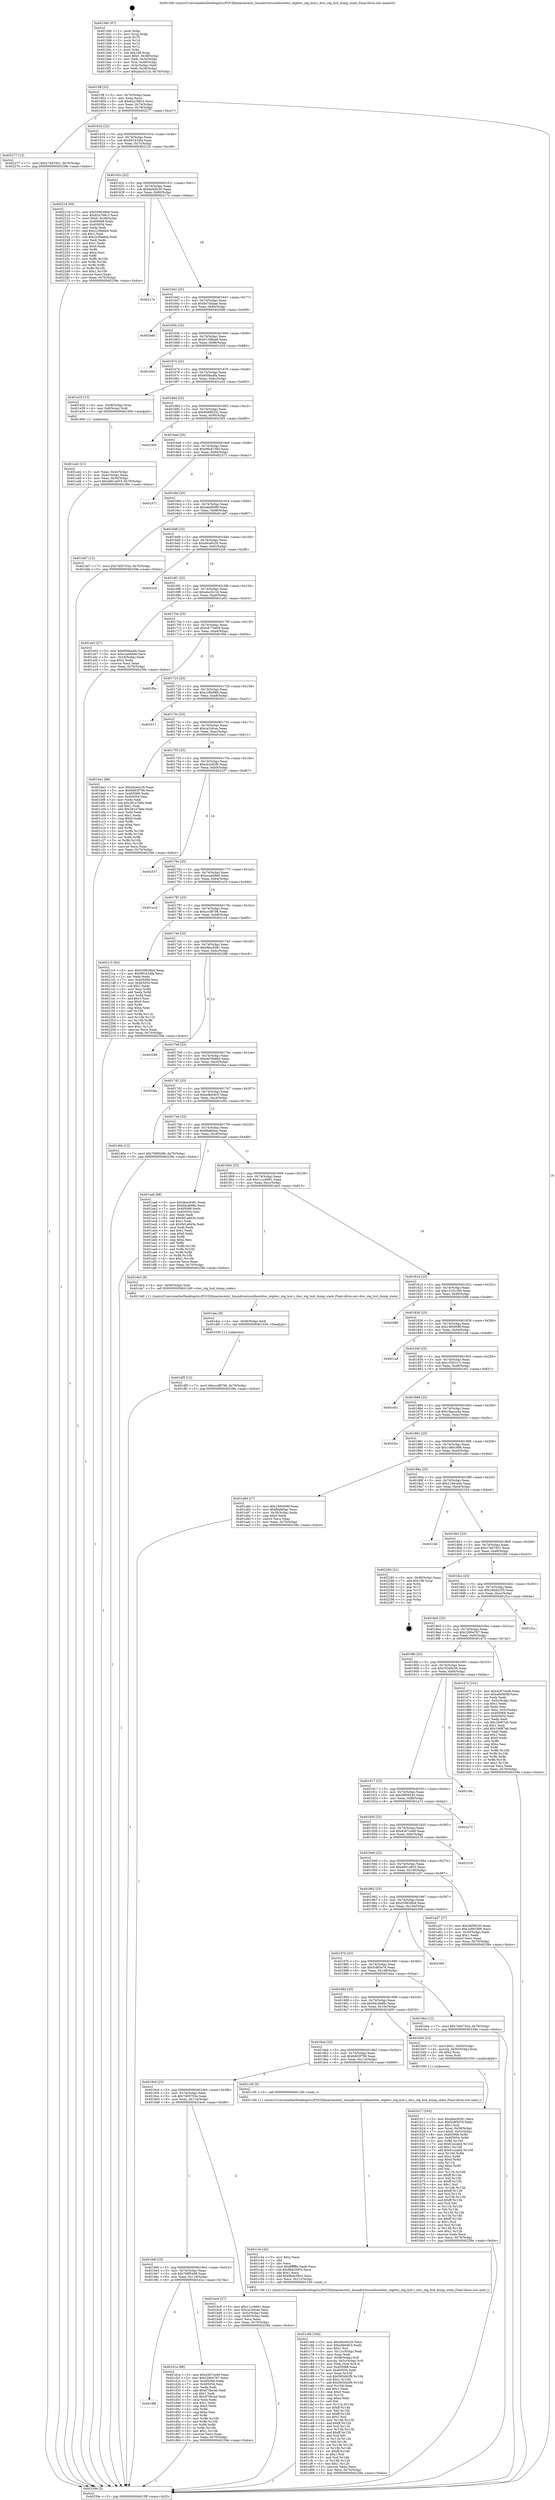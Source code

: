 digraph "0x4015d0" {
  label = "0x4015d0 (/mnt/c/Users/mathe/Desktop/tcc/POCII/binaries/extr_linuxdriversusbhostdwc_otgdwc_otg_hcd.c_dwc_otg_hcd_dump_state_Final-ollvm.out::main(0))"
  labelloc = "t"
  node[shape=record]

  Entry [label="",width=0.3,height=0.3,shape=circle,fillcolor=black,style=filled]
  "0x4015ff" [label="{
     0x4015ff [23]\l
     | [instrs]\l
     &nbsp;&nbsp;0x4015ff \<+3\>: mov -0x70(%rbp),%eax\l
     &nbsp;&nbsp;0x401602 \<+2\>: mov %eax,%ecx\l
     &nbsp;&nbsp;0x401604 \<+6\>: sub $0x82a786c3,%ecx\l
     &nbsp;&nbsp;0x40160a \<+3\>: mov %eax,-0x74(%rbp)\l
     &nbsp;&nbsp;0x40160d \<+3\>: mov %ecx,-0x78(%rbp)\l
     &nbsp;&nbsp;0x401610 \<+6\>: je 0000000000402277 \<main+0xca7\>\l
  }"]
  "0x402277" [label="{
     0x402277 [12]\l
     | [instrs]\l
     &nbsp;&nbsp;0x402277 \<+7\>: movl $0x27497d51,-0x70(%rbp)\l
     &nbsp;&nbsp;0x40227e \<+5\>: jmp 000000000040239e \<main+0xdce\>\l
  }"]
  "0x401616" [label="{
     0x401616 [22]\l
     | [instrs]\l
     &nbsp;&nbsp;0x401616 \<+5\>: jmp 000000000040161b \<main+0x4b\>\l
     &nbsp;&nbsp;0x40161b \<+3\>: mov -0x74(%rbp),%eax\l
     &nbsp;&nbsp;0x40161e \<+5\>: sub $0x891634fa,%eax\l
     &nbsp;&nbsp;0x401623 \<+3\>: mov %eax,-0x7c(%rbp)\l
     &nbsp;&nbsp;0x401626 \<+6\>: je 0000000000402218 \<main+0xc48\>\l
  }"]
  Exit [label="",width=0.3,height=0.3,shape=circle,fillcolor=black,style=filled,peripheries=2]
  "0x402218" [label="{
     0x402218 [95]\l
     | [instrs]\l
     &nbsp;&nbsp;0x402218 \<+5\>: mov $0x559636b4,%eax\l
     &nbsp;&nbsp;0x40221d \<+5\>: mov $0x82a786c3,%ecx\l
     &nbsp;&nbsp;0x402222 \<+7\>: movl $0x0,-0x38(%rbp)\l
     &nbsp;&nbsp;0x402229 \<+7\>: mov 0x405068,%edx\l
     &nbsp;&nbsp;0x402230 \<+7\>: mov 0x405054,%esi\l
     &nbsp;&nbsp;0x402237 \<+2\>: mov %edx,%edi\l
     &nbsp;&nbsp;0x402239 \<+6\>: add $0x2239a6e4,%edi\l
     &nbsp;&nbsp;0x40223f \<+3\>: sub $0x1,%edi\l
     &nbsp;&nbsp;0x402242 \<+6\>: sub $0x2239a6e4,%edi\l
     &nbsp;&nbsp;0x402248 \<+3\>: imul %edi,%edx\l
     &nbsp;&nbsp;0x40224b \<+3\>: and $0x1,%edx\l
     &nbsp;&nbsp;0x40224e \<+3\>: cmp $0x0,%edx\l
     &nbsp;&nbsp;0x402251 \<+4\>: sete %r8b\l
     &nbsp;&nbsp;0x402255 \<+3\>: cmp $0xa,%esi\l
     &nbsp;&nbsp;0x402258 \<+4\>: setl %r9b\l
     &nbsp;&nbsp;0x40225c \<+3\>: mov %r8b,%r10b\l
     &nbsp;&nbsp;0x40225f \<+3\>: and %r9b,%r10b\l
     &nbsp;&nbsp;0x402262 \<+3\>: xor %r9b,%r8b\l
     &nbsp;&nbsp;0x402265 \<+3\>: or %r8b,%r10b\l
     &nbsp;&nbsp;0x402268 \<+4\>: test $0x1,%r10b\l
     &nbsp;&nbsp;0x40226c \<+3\>: cmovne %ecx,%eax\l
     &nbsp;&nbsp;0x40226f \<+3\>: mov %eax,-0x70(%rbp)\l
     &nbsp;&nbsp;0x402272 \<+5\>: jmp 000000000040239e \<main+0xdce\>\l
  }"]
  "0x40162c" [label="{
     0x40162c [22]\l
     | [instrs]\l
     &nbsp;&nbsp;0x40162c \<+5\>: jmp 0000000000401631 \<main+0x61\>\l
     &nbsp;&nbsp;0x401631 \<+3\>: mov -0x74(%rbp),%eax\l
     &nbsp;&nbsp;0x401634 \<+5\>: sub $0x8a4dfc30,%eax\l
     &nbsp;&nbsp;0x401639 \<+3\>: mov %eax,-0x80(%rbp)\l
     &nbsp;&nbsp;0x40163c \<+6\>: je 000000000040217e \<main+0xbae\>\l
  }"]
  "0x401df5" [label="{
     0x401df5 [12]\l
     | [instrs]\l
     &nbsp;&nbsp;0x401df5 \<+7\>: movl $0xcccf8798,-0x70(%rbp)\l
     &nbsp;&nbsp;0x401dfc \<+5\>: jmp 000000000040239e \<main+0xdce\>\l
  }"]
  "0x40217e" [label="{
     0x40217e\l
  }", style=dashed]
  "0x401642" [label="{
     0x401642 [25]\l
     | [instrs]\l
     &nbsp;&nbsp;0x401642 \<+5\>: jmp 0000000000401647 \<main+0x77\>\l
     &nbsp;&nbsp;0x401647 \<+3\>: mov -0x74(%rbp),%eax\l
     &nbsp;&nbsp;0x40164a \<+5\>: sub $0x8e7ddaae,%eax\l
     &nbsp;&nbsp;0x40164f \<+6\>: mov %eax,-0x84(%rbp)\l
     &nbsp;&nbsp;0x401655 \<+6\>: je 00000000004020d9 \<main+0xb09\>\l
  }"]
  "0x401dec" [label="{
     0x401dec [9]\l
     | [instrs]\l
     &nbsp;&nbsp;0x401dec \<+4\>: mov -0x58(%rbp),%rdi\l
     &nbsp;&nbsp;0x401df0 \<+5\>: call 0000000000401030 \<free@plt\>\l
     | [calls]\l
     &nbsp;&nbsp;0x401030 \{1\} (unknown)\l
  }"]
  "0x4020d9" [label="{
     0x4020d9\l
  }", style=dashed]
  "0x40165b" [label="{
     0x40165b [25]\l
     | [instrs]\l
     &nbsp;&nbsp;0x40165b \<+5\>: jmp 0000000000401660 \<main+0x90\>\l
     &nbsp;&nbsp;0x401660 \<+3\>: mov -0x74(%rbp),%eax\l
     &nbsp;&nbsp;0x401663 \<+5\>: sub $0x91188ea6,%eax\l
     &nbsp;&nbsp;0x401668 \<+6\>: mov %eax,-0x88(%rbp)\l
     &nbsp;&nbsp;0x40166e \<+6\>: je 0000000000401e54 \<main+0x884\>\l
  }"]
  "0x4019f8" [label="{
     0x4019f8\l
  }", style=dashed]
  "0x401e54" [label="{
     0x401e54\l
  }", style=dashed]
  "0x401674" [label="{
     0x401674 [25]\l
     | [instrs]\l
     &nbsp;&nbsp;0x401674 \<+5\>: jmp 0000000000401679 \<main+0xa9\>\l
     &nbsp;&nbsp;0x401679 \<+3\>: mov -0x74(%rbp),%eax\l
     &nbsp;&nbsp;0x40167c \<+5\>: sub $0x950ba4fa,%eax\l
     &nbsp;&nbsp;0x401681 \<+6\>: mov %eax,-0x8c(%rbp)\l
     &nbsp;&nbsp;0x401687 \<+6\>: je 0000000000401a35 \<main+0x465\>\l
  }"]
  "0x401d1a" [label="{
     0x401d1a [88]\l
     | [instrs]\l
     &nbsp;&nbsp;0x401d1a \<+5\>: mov $0x4267ce49,%eax\l
     &nbsp;&nbsp;0x401d1f \<+5\>: mov $0x3280e767,%ecx\l
     &nbsp;&nbsp;0x401d24 \<+7\>: mov 0x405068,%edx\l
     &nbsp;&nbsp;0x401d2b \<+7\>: mov 0x405054,%esi\l
     &nbsp;&nbsp;0x401d32 \<+2\>: mov %edx,%edi\l
     &nbsp;&nbsp;0x401d34 \<+6\>: add $0xd70bc4d,%edi\l
     &nbsp;&nbsp;0x401d3a \<+3\>: sub $0x1,%edi\l
     &nbsp;&nbsp;0x401d3d \<+6\>: sub $0xd70bc4d,%edi\l
     &nbsp;&nbsp;0x401d43 \<+3\>: imul %edi,%edx\l
     &nbsp;&nbsp;0x401d46 \<+3\>: and $0x1,%edx\l
     &nbsp;&nbsp;0x401d49 \<+3\>: cmp $0x0,%edx\l
     &nbsp;&nbsp;0x401d4c \<+4\>: sete %r8b\l
     &nbsp;&nbsp;0x401d50 \<+3\>: cmp $0xa,%esi\l
     &nbsp;&nbsp;0x401d53 \<+4\>: setl %r9b\l
     &nbsp;&nbsp;0x401d57 \<+3\>: mov %r8b,%r10b\l
     &nbsp;&nbsp;0x401d5a \<+3\>: and %r9b,%r10b\l
     &nbsp;&nbsp;0x401d5d \<+3\>: xor %r9b,%r8b\l
     &nbsp;&nbsp;0x401d60 \<+3\>: or %r8b,%r10b\l
     &nbsp;&nbsp;0x401d63 \<+4\>: test $0x1,%r10b\l
     &nbsp;&nbsp;0x401d67 \<+3\>: cmovne %ecx,%eax\l
     &nbsp;&nbsp;0x401d6a \<+3\>: mov %eax,-0x70(%rbp)\l
     &nbsp;&nbsp;0x401d6d \<+5\>: jmp 000000000040239e \<main+0xdce\>\l
  }"]
  "0x401a35" [label="{
     0x401a35 [13]\l
     | [instrs]\l
     &nbsp;&nbsp;0x401a35 \<+4\>: mov -0x48(%rbp),%rax\l
     &nbsp;&nbsp;0x401a39 \<+4\>: mov 0x8(%rax),%rdi\l
     &nbsp;&nbsp;0x401a3d \<+5\>: call 0000000000401060 \<atoi@plt\>\l
     | [calls]\l
     &nbsp;&nbsp;0x401060 \{1\} (unknown)\l
  }"]
  "0x40168d" [label="{
     0x40168d [25]\l
     | [instrs]\l
     &nbsp;&nbsp;0x40168d \<+5\>: jmp 0000000000401692 \<main+0xc2\>\l
     &nbsp;&nbsp;0x401692 \<+3\>: mov -0x74(%rbp),%eax\l
     &nbsp;&nbsp;0x401695 \<+5\>: sub $0x95898232,%eax\l
     &nbsp;&nbsp;0x40169a \<+6\>: mov %eax,-0x90(%rbp)\l
     &nbsp;&nbsp;0x4016a0 \<+6\>: je 0000000000402365 \<main+0xd95\>\l
  }"]
  "0x401c66" [label="{
     0x401c66 [168]\l
     | [instrs]\l
     &nbsp;&nbsp;0x401c66 \<+5\>: mov $0xa9ce0c29,%ecx\l
     &nbsp;&nbsp;0x401c6b \<+5\>: mov $0xedbfc8c5,%edx\l
     &nbsp;&nbsp;0x401c70 \<+3\>: mov $0x1,%sil\l
     &nbsp;&nbsp;0x401c73 \<+6\>: mov -0x11c(%rbp),%edi\l
     &nbsp;&nbsp;0x401c79 \<+3\>: imul %eax,%edi\l
     &nbsp;&nbsp;0x401c7c \<+4\>: mov -0x58(%rbp),%r8\l
     &nbsp;&nbsp;0x401c80 \<+4\>: movslq -0x5c(%rbp),%r9\l
     &nbsp;&nbsp;0x401c84 \<+4\>: mov %edi,(%r8,%r9,4)\l
     &nbsp;&nbsp;0x401c88 \<+7\>: mov 0x405068,%eax\l
     &nbsp;&nbsp;0x401c8f \<+7\>: mov 0x405054,%edi\l
     &nbsp;&nbsp;0x401c96 \<+3\>: mov %eax,%r10d\l
     &nbsp;&nbsp;0x401c99 \<+7\>: sub $0x565d42f9,%r10d\l
     &nbsp;&nbsp;0x401ca0 \<+4\>: sub $0x1,%r10d\l
     &nbsp;&nbsp;0x401ca4 \<+7\>: add $0x565d42f9,%r10d\l
     &nbsp;&nbsp;0x401cab \<+4\>: imul %r10d,%eax\l
     &nbsp;&nbsp;0x401caf \<+3\>: and $0x1,%eax\l
     &nbsp;&nbsp;0x401cb2 \<+3\>: cmp $0x0,%eax\l
     &nbsp;&nbsp;0x401cb5 \<+4\>: sete %r11b\l
     &nbsp;&nbsp;0x401cb9 \<+3\>: cmp $0xa,%edi\l
     &nbsp;&nbsp;0x401cbc \<+3\>: setl %bl\l
     &nbsp;&nbsp;0x401cbf \<+3\>: mov %r11b,%r14b\l
     &nbsp;&nbsp;0x401cc2 \<+4\>: xor $0xff,%r14b\l
     &nbsp;&nbsp;0x401cc6 \<+3\>: mov %bl,%r15b\l
     &nbsp;&nbsp;0x401cc9 \<+4\>: xor $0xff,%r15b\l
     &nbsp;&nbsp;0x401ccd \<+4\>: xor $0x1,%sil\l
     &nbsp;&nbsp;0x401cd1 \<+3\>: mov %r14b,%r12b\l
     &nbsp;&nbsp;0x401cd4 \<+4\>: and $0xff,%r12b\l
     &nbsp;&nbsp;0x401cd8 \<+3\>: and %sil,%r11b\l
     &nbsp;&nbsp;0x401cdb \<+3\>: mov %r15b,%r13b\l
     &nbsp;&nbsp;0x401cde \<+4\>: and $0xff,%r13b\l
     &nbsp;&nbsp;0x401ce2 \<+3\>: and %sil,%bl\l
     &nbsp;&nbsp;0x401ce5 \<+3\>: or %r11b,%r12b\l
     &nbsp;&nbsp;0x401ce8 \<+3\>: or %bl,%r13b\l
     &nbsp;&nbsp;0x401ceb \<+3\>: xor %r13b,%r12b\l
     &nbsp;&nbsp;0x401cee \<+3\>: or %r15b,%r14b\l
     &nbsp;&nbsp;0x401cf1 \<+4\>: xor $0xff,%r14b\l
     &nbsp;&nbsp;0x401cf5 \<+4\>: or $0x1,%sil\l
     &nbsp;&nbsp;0x401cf9 \<+3\>: and %sil,%r14b\l
     &nbsp;&nbsp;0x401cfc \<+3\>: or %r14b,%r12b\l
     &nbsp;&nbsp;0x401cff \<+4\>: test $0x1,%r12b\l
     &nbsp;&nbsp;0x401d03 \<+3\>: cmovne %edx,%ecx\l
     &nbsp;&nbsp;0x401d06 \<+3\>: mov %ecx,-0x70(%rbp)\l
     &nbsp;&nbsp;0x401d09 \<+5\>: jmp 000000000040239e \<main+0xdce\>\l
  }"]
  "0x402365" [label="{
     0x402365\l
  }", style=dashed]
  "0x4016a6" [label="{
     0x4016a6 [25]\l
     | [instrs]\l
     &nbsp;&nbsp;0x4016a6 \<+5\>: jmp 00000000004016ab \<main+0xdb\>\l
     &nbsp;&nbsp;0x4016ab \<+3\>: mov -0x74(%rbp),%eax\l
     &nbsp;&nbsp;0x4016ae \<+5\>: sub $0x99ad738d,%eax\l
     &nbsp;&nbsp;0x4016b3 \<+6\>: mov %eax,-0x94(%rbp)\l
     &nbsp;&nbsp;0x4016b9 \<+6\>: je 0000000000402371 \<main+0xda1\>\l
  }"]
  "0x401c3e" [label="{
     0x401c3e [40]\l
     | [instrs]\l
     &nbsp;&nbsp;0x401c3e \<+5\>: mov $0x2,%ecx\l
     &nbsp;&nbsp;0x401c43 \<+1\>: cltd\l
     &nbsp;&nbsp;0x401c44 \<+2\>: idiv %ecx\l
     &nbsp;&nbsp;0x401c46 \<+6\>: imul $0xfffffffe,%edx,%ecx\l
     &nbsp;&nbsp;0x401c4c \<+6\>: sub $0x9b4c5953,%ecx\l
     &nbsp;&nbsp;0x401c52 \<+3\>: add $0x1,%ecx\l
     &nbsp;&nbsp;0x401c55 \<+6\>: add $0x9b4c5953,%ecx\l
     &nbsp;&nbsp;0x401c5b \<+6\>: mov %ecx,-0x11c(%rbp)\l
     &nbsp;&nbsp;0x401c61 \<+5\>: call 0000000000401160 \<next_i\>\l
     | [calls]\l
     &nbsp;&nbsp;0x401160 \{1\} (/mnt/c/Users/mathe/Desktop/tcc/POCII/binaries/extr_linuxdriversusbhostdwc_otgdwc_otg_hcd.c_dwc_otg_hcd_dump_state_Final-ollvm.out::next_i)\l
  }"]
  "0x402371" [label="{
     0x402371\l
  }", style=dashed]
  "0x4016bf" [label="{
     0x4016bf [25]\l
     | [instrs]\l
     &nbsp;&nbsp;0x4016bf \<+5\>: jmp 00000000004016c4 \<main+0xf4\>\l
     &nbsp;&nbsp;0x4016c4 \<+3\>: mov -0x74(%rbp),%eax\l
     &nbsp;&nbsp;0x4016c7 \<+5\>: sub $0xa6ef406f,%eax\l
     &nbsp;&nbsp;0x4016cc \<+6\>: mov %eax,-0x98(%rbp)\l
     &nbsp;&nbsp;0x4016d2 \<+6\>: je 0000000000401dd7 \<main+0x807\>\l
  }"]
  "0x4019df" [label="{
     0x4019df [25]\l
     | [instrs]\l
     &nbsp;&nbsp;0x4019df \<+5\>: jmp 00000000004019e4 \<main+0x414\>\l
     &nbsp;&nbsp;0x4019e4 \<+3\>: mov -0x74(%rbp),%eax\l
     &nbsp;&nbsp;0x4019e7 \<+5\>: sub $0x769f5496,%eax\l
     &nbsp;&nbsp;0x4019ec \<+6\>: mov %eax,-0x118(%rbp)\l
     &nbsp;&nbsp;0x4019f2 \<+6\>: je 0000000000401d1a \<main+0x74a\>\l
  }"]
  "0x401dd7" [label="{
     0x401dd7 [12]\l
     | [instrs]\l
     &nbsp;&nbsp;0x401dd7 \<+7\>: movl $0x7405702e,-0x70(%rbp)\l
     &nbsp;&nbsp;0x401dde \<+5\>: jmp 000000000040239e \<main+0xdce\>\l
  }"]
  "0x4016d8" [label="{
     0x4016d8 [25]\l
     | [instrs]\l
     &nbsp;&nbsp;0x4016d8 \<+5\>: jmp 00000000004016dd \<main+0x10d\>\l
     &nbsp;&nbsp;0x4016dd \<+3\>: mov -0x74(%rbp),%eax\l
     &nbsp;&nbsp;0x4016e0 \<+5\>: sub $0xa9ce0c29,%eax\l
     &nbsp;&nbsp;0x4016e5 \<+6\>: mov %eax,-0x9c(%rbp)\l
     &nbsp;&nbsp;0x4016eb \<+6\>: je 00000000004022c6 \<main+0xcf6\>\l
  }"]
  "0x401bc6" [label="{
     0x401bc6 [27]\l
     | [instrs]\l
     &nbsp;&nbsp;0x401bc6 \<+5\>: mov $0x11cc6061,%eax\l
     &nbsp;&nbsp;0x401bcb \<+5\>: mov $0xca1bfcaa,%ecx\l
     &nbsp;&nbsp;0x401bd0 \<+3\>: mov -0x5c(%rbp),%edx\l
     &nbsp;&nbsp;0x401bd3 \<+3\>: cmp -0x50(%rbp),%edx\l
     &nbsp;&nbsp;0x401bd6 \<+3\>: cmovl %ecx,%eax\l
     &nbsp;&nbsp;0x401bd9 \<+3\>: mov %eax,-0x70(%rbp)\l
     &nbsp;&nbsp;0x401bdc \<+5\>: jmp 000000000040239e \<main+0xdce\>\l
  }"]
  "0x4022c6" [label="{
     0x4022c6\l
  }", style=dashed]
  "0x4016f1" [label="{
     0x4016f1 [25]\l
     | [instrs]\l
     &nbsp;&nbsp;0x4016f1 \<+5\>: jmp 00000000004016f6 \<main+0x126\>\l
     &nbsp;&nbsp;0x4016f6 \<+3\>: mov -0x74(%rbp),%eax\l
     &nbsp;&nbsp;0x4016f9 \<+5\>: sub $0xabccb11b,%eax\l
     &nbsp;&nbsp;0x4016fe \<+6\>: mov %eax,-0xa0(%rbp)\l
     &nbsp;&nbsp;0x401704 \<+6\>: je 0000000000401a02 \<main+0x432\>\l
  }"]
  "0x4019c6" [label="{
     0x4019c6 [25]\l
     | [instrs]\l
     &nbsp;&nbsp;0x4019c6 \<+5\>: jmp 00000000004019cb \<main+0x3fb\>\l
     &nbsp;&nbsp;0x4019cb \<+3\>: mov -0x74(%rbp),%eax\l
     &nbsp;&nbsp;0x4019ce \<+5\>: sub $0x7405702e,%eax\l
     &nbsp;&nbsp;0x4019d3 \<+6\>: mov %eax,-0x114(%rbp)\l
     &nbsp;&nbsp;0x4019d9 \<+6\>: je 0000000000401bc6 \<main+0x5f6\>\l
  }"]
  "0x401a02" [label="{
     0x401a02 [27]\l
     | [instrs]\l
     &nbsp;&nbsp;0x401a02 \<+5\>: mov $0x950ba4fa,%eax\l
     &nbsp;&nbsp;0x401a07 \<+5\>: mov $0xccad49e6,%ecx\l
     &nbsp;&nbsp;0x401a0c \<+3\>: mov -0x34(%rbp),%edx\l
     &nbsp;&nbsp;0x401a0f \<+3\>: cmp $0x2,%edx\l
     &nbsp;&nbsp;0x401a12 \<+3\>: cmovne %ecx,%eax\l
     &nbsp;&nbsp;0x401a15 \<+3\>: mov %eax,-0x70(%rbp)\l
     &nbsp;&nbsp;0x401a18 \<+5\>: jmp 000000000040239e \<main+0xdce\>\l
  }"]
  "0x40170a" [label="{
     0x40170a [25]\l
     | [instrs]\l
     &nbsp;&nbsp;0x40170a \<+5\>: jmp 000000000040170f \<main+0x13f\>\l
     &nbsp;&nbsp;0x40170f \<+3\>: mov -0x74(%rbp),%eax\l
     &nbsp;&nbsp;0x401712 \<+5\>: sub $0xb477be04,%eax\l
     &nbsp;&nbsp;0x401717 \<+6\>: mov %eax,-0xa4(%rbp)\l
     &nbsp;&nbsp;0x40171d \<+6\>: je 0000000000401f0e \<main+0x93e\>\l
  }"]
  "0x40239e" [label="{
     0x40239e [5]\l
     | [instrs]\l
     &nbsp;&nbsp;0x40239e \<+5\>: jmp 00000000004015ff \<main+0x2f\>\l
  }"]
  "0x4015d0" [label="{
     0x4015d0 [47]\l
     | [instrs]\l
     &nbsp;&nbsp;0x4015d0 \<+1\>: push %rbp\l
     &nbsp;&nbsp;0x4015d1 \<+3\>: mov %rsp,%rbp\l
     &nbsp;&nbsp;0x4015d4 \<+2\>: push %r15\l
     &nbsp;&nbsp;0x4015d6 \<+2\>: push %r14\l
     &nbsp;&nbsp;0x4015d8 \<+2\>: push %r13\l
     &nbsp;&nbsp;0x4015da \<+2\>: push %r12\l
     &nbsp;&nbsp;0x4015dc \<+1\>: push %rbx\l
     &nbsp;&nbsp;0x4015dd \<+7\>: sub $0x108,%rsp\l
     &nbsp;&nbsp;0x4015e4 \<+7\>: movl $0x0,-0x38(%rbp)\l
     &nbsp;&nbsp;0x4015eb \<+3\>: mov %edi,-0x3c(%rbp)\l
     &nbsp;&nbsp;0x4015ee \<+4\>: mov %rsi,-0x48(%rbp)\l
     &nbsp;&nbsp;0x4015f2 \<+3\>: mov -0x3c(%rbp),%edi\l
     &nbsp;&nbsp;0x4015f5 \<+3\>: mov %edi,-0x34(%rbp)\l
     &nbsp;&nbsp;0x4015f8 \<+7\>: movl $0xabccb11b,-0x70(%rbp)\l
  }"]
  "0x401a42" [label="{
     0x401a42 [21]\l
     | [instrs]\l
     &nbsp;&nbsp;0x401a42 \<+3\>: mov %eax,-0x4c(%rbp)\l
     &nbsp;&nbsp;0x401a45 \<+3\>: mov -0x4c(%rbp),%eax\l
     &nbsp;&nbsp;0x401a48 \<+3\>: mov %eax,-0x30(%rbp)\l
     &nbsp;&nbsp;0x401a4b \<+7\>: movl $0x4661a653,-0x70(%rbp)\l
     &nbsp;&nbsp;0x401a52 \<+5\>: jmp 000000000040239e \<main+0xdce\>\l
  }"]
  "0x401c39" [label="{
     0x401c39 [5]\l
     | [instrs]\l
     &nbsp;&nbsp;0x401c39 \<+5\>: call 0000000000401160 \<next_i\>\l
     | [calls]\l
     &nbsp;&nbsp;0x401160 \{1\} (/mnt/c/Users/mathe/Desktop/tcc/POCII/binaries/extr_linuxdriversusbhostdwc_otgdwc_otg_hcd.c_dwc_otg_hcd_dump_state_Final-ollvm.out::next_i)\l
  }"]
  "0x401f0e" [label="{
     0x401f0e\l
  }", style=dashed]
  "0x401723" [label="{
     0x401723 [25]\l
     | [instrs]\l
     &nbsp;&nbsp;0x401723 \<+5\>: jmp 0000000000401728 \<main+0x158\>\l
     &nbsp;&nbsp;0x401728 \<+3\>: mov -0x74(%rbp),%eax\l
     &nbsp;&nbsp;0x40172b \<+5\>: sub $0xc1f6e966,%eax\l
     &nbsp;&nbsp;0x401730 \<+6\>: mov %eax,-0xa8(%rbp)\l
     &nbsp;&nbsp;0x401736 \<+6\>: je 0000000000402011 \<main+0xa41\>\l
  }"]
  "0x401b17" [label="{
     0x401b17 [163]\l
     | [instrs]\l
     &nbsp;&nbsp;0x401b17 \<+5\>: mov $0xdbec8381,%ecx\l
     &nbsp;&nbsp;0x401b1c \<+5\>: mov $0x5c8f3e76,%edx\l
     &nbsp;&nbsp;0x401b21 \<+3\>: mov $0x1,%sil\l
     &nbsp;&nbsp;0x401b24 \<+4\>: mov %rax,-0x58(%rbp)\l
     &nbsp;&nbsp;0x401b28 \<+7\>: movl $0x0,-0x5c(%rbp)\l
     &nbsp;&nbsp;0x401b2f \<+8\>: mov 0x405068,%r8d\l
     &nbsp;&nbsp;0x401b37 \<+8\>: mov 0x405054,%r9d\l
     &nbsp;&nbsp;0x401b3f \<+3\>: mov %r8d,%r10d\l
     &nbsp;&nbsp;0x401b42 \<+7\>: sub $0x61e2ab4,%r10d\l
     &nbsp;&nbsp;0x401b49 \<+4\>: sub $0x1,%r10d\l
     &nbsp;&nbsp;0x401b4d \<+7\>: add $0x61e2ab4,%r10d\l
     &nbsp;&nbsp;0x401b54 \<+4\>: imul %r10d,%r8d\l
     &nbsp;&nbsp;0x401b58 \<+4\>: and $0x1,%r8d\l
     &nbsp;&nbsp;0x401b5c \<+4\>: cmp $0x0,%r8d\l
     &nbsp;&nbsp;0x401b60 \<+4\>: sete %r11b\l
     &nbsp;&nbsp;0x401b64 \<+4\>: cmp $0xa,%r9d\l
     &nbsp;&nbsp;0x401b68 \<+3\>: setl %bl\l
     &nbsp;&nbsp;0x401b6b \<+3\>: mov %r11b,%r14b\l
     &nbsp;&nbsp;0x401b6e \<+4\>: xor $0xff,%r14b\l
     &nbsp;&nbsp;0x401b72 \<+3\>: mov %bl,%r15b\l
     &nbsp;&nbsp;0x401b75 \<+4\>: xor $0xff,%r15b\l
     &nbsp;&nbsp;0x401b79 \<+4\>: xor $0x1,%sil\l
     &nbsp;&nbsp;0x401b7d \<+3\>: mov %r14b,%r12b\l
     &nbsp;&nbsp;0x401b80 \<+4\>: and $0xff,%r12b\l
     &nbsp;&nbsp;0x401b84 \<+3\>: and %sil,%r11b\l
     &nbsp;&nbsp;0x401b87 \<+3\>: mov %r15b,%r13b\l
     &nbsp;&nbsp;0x401b8a \<+4\>: and $0xff,%r13b\l
     &nbsp;&nbsp;0x401b8e \<+3\>: and %sil,%bl\l
     &nbsp;&nbsp;0x401b91 \<+3\>: or %r11b,%r12b\l
     &nbsp;&nbsp;0x401b94 \<+3\>: or %bl,%r13b\l
     &nbsp;&nbsp;0x401b97 \<+3\>: xor %r13b,%r12b\l
     &nbsp;&nbsp;0x401b9a \<+3\>: or %r15b,%r14b\l
     &nbsp;&nbsp;0x401b9d \<+4\>: xor $0xff,%r14b\l
     &nbsp;&nbsp;0x401ba1 \<+4\>: or $0x1,%sil\l
     &nbsp;&nbsp;0x401ba5 \<+3\>: and %sil,%r14b\l
     &nbsp;&nbsp;0x401ba8 \<+3\>: or %r14b,%r12b\l
     &nbsp;&nbsp;0x401bab \<+4\>: test $0x1,%r12b\l
     &nbsp;&nbsp;0x401baf \<+3\>: cmovne %edx,%ecx\l
     &nbsp;&nbsp;0x401bb2 \<+3\>: mov %ecx,-0x70(%rbp)\l
     &nbsp;&nbsp;0x401bb5 \<+5\>: jmp 000000000040239e \<main+0xdce\>\l
  }"]
  "0x402011" [label="{
     0x402011\l
  }", style=dashed]
  "0x40173c" [label="{
     0x40173c [25]\l
     | [instrs]\l
     &nbsp;&nbsp;0x40173c \<+5\>: jmp 0000000000401741 \<main+0x171\>\l
     &nbsp;&nbsp;0x401741 \<+3\>: mov -0x74(%rbp),%eax\l
     &nbsp;&nbsp;0x401744 \<+5\>: sub $0xca1bfcaa,%eax\l
     &nbsp;&nbsp;0x401749 \<+6\>: mov %eax,-0xac(%rbp)\l
     &nbsp;&nbsp;0x40174f \<+6\>: je 0000000000401be1 \<main+0x611\>\l
  }"]
  "0x4019ad" [label="{
     0x4019ad [25]\l
     | [instrs]\l
     &nbsp;&nbsp;0x4019ad \<+5\>: jmp 00000000004019b2 \<main+0x3e2\>\l
     &nbsp;&nbsp;0x4019b2 \<+3\>: mov -0x74(%rbp),%eax\l
     &nbsp;&nbsp;0x4019b5 \<+5\>: sub $0x6d03f706,%eax\l
     &nbsp;&nbsp;0x4019ba \<+6\>: mov %eax,-0x110(%rbp)\l
     &nbsp;&nbsp;0x4019c0 \<+6\>: je 0000000000401c39 \<main+0x669\>\l
  }"]
  "0x401be1" [label="{
     0x401be1 [88]\l
     | [instrs]\l
     &nbsp;&nbsp;0x401be1 \<+5\>: mov $0xa9ce0c29,%eax\l
     &nbsp;&nbsp;0x401be6 \<+5\>: mov $0x6d03f706,%ecx\l
     &nbsp;&nbsp;0x401beb \<+7\>: mov 0x405068,%edx\l
     &nbsp;&nbsp;0x401bf2 \<+7\>: mov 0x405054,%esi\l
     &nbsp;&nbsp;0x401bf9 \<+2\>: mov %edx,%edi\l
     &nbsp;&nbsp;0x401bfb \<+6\>: sub $0x281a7b6e,%edi\l
     &nbsp;&nbsp;0x401c01 \<+3\>: sub $0x1,%edi\l
     &nbsp;&nbsp;0x401c04 \<+6\>: add $0x281a7b6e,%edi\l
     &nbsp;&nbsp;0x401c0a \<+3\>: imul %edi,%edx\l
     &nbsp;&nbsp;0x401c0d \<+3\>: and $0x1,%edx\l
     &nbsp;&nbsp;0x401c10 \<+3\>: cmp $0x0,%edx\l
     &nbsp;&nbsp;0x401c13 \<+4\>: sete %r8b\l
     &nbsp;&nbsp;0x401c17 \<+3\>: cmp $0xa,%esi\l
     &nbsp;&nbsp;0x401c1a \<+4\>: setl %r9b\l
     &nbsp;&nbsp;0x401c1e \<+3\>: mov %r8b,%r10b\l
     &nbsp;&nbsp;0x401c21 \<+3\>: and %r9b,%r10b\l
     &nbsp;&nbsp;0x401c24 \<+3\>: xor %r9b,%r8b\l
     &nbsp;&nbsp;0x401c27 \<+3\>: or %r8b,%r10b\l
     &nbsp;&nbsp;0x401c2a \<+4\>: test $0x1,%r10b\l
     &nbsp;&nbsp;0x401c2e \<+3\>: cmovne %ecx,%eax\l
     &nbsp;&nbsp;0x401c31 \<+3\>: mov %eax,-0x70(%rbp)\l
     &nbsp;&nbsp;0x401c34 \<+5\>: jmp 000000000040239e \<main+0xdce\>\l
  }"]
  "0x401755" [label="{
     0x401755 [25]\l
     | [instrs]\l
     &nbsp;&nbsp;0x401755 \<+5\>: jmp 000000000040175a \<main+0x18a\>\l
     &nbsp;&nbsp;0x40175a \<+3\>: mov -0x74(%rbp),%eax\l
     &nbsp;&nbsp;0x40175d \<+5\>: sub $0xcb3c82f0,%eax\l
     &nbsp;&nbsp;0x401762 \<+6\>: mov %eax,-0xb0(%rbp)\l
     &nbsp;&nbsp;0x401768 \<+6\>: je 0000000000402337 \<main+0xd67\>\l
  }"]
  "0x401b00" [label="{
     0x401b00 [23]\l
     | [instrs]\l
     &nbsp;&nbsp;0x401b00 \<+7\>: movl $0x1,-0x50(%rbp)\l
     &nbsp;&nbsp;0x401b07 \<+4\>: movslq -0x50(%rbp),%rax\l
     &nbsp;&nbsp;0x401b0b \<+4\>: shl $0x2,%rax\l
     &nbsp;&nbsp;0x401b0f \<+3\>: mov %rax,%rdi\l
     &nbsp;&nbsp;0x401b12 \<+5\>: call 0000000000401050 \<malloc@plt\>\l
     | [calls]\l
     &nbsp;&nbsp;0x401050 \{1\} (unknown)\l
  }"]
  "0x402337" [label="{
     0x402337\l
  }", style=dashed]
  "0x40176e" [label="{
     0x40176e [25]\l
     | [instrs]\l
     &nbsp;&nbsp;0x40176e \<+5\>: jmp 0000000000401773 \<main+0x1a3\>\l
     &nbsp;&nbsp;0x401773 \<+3\>: mov -0x74(%rbp),%eax\l
     &nbsp;&nbsp;0x401776 \<+5\>: sub $0xccad49e6,%eax\l
     &nbsp;&nbsp;0x40177b \<+6\>: mov %eax,-0xb4(%rbp)\l
     &nbsp;&nbsp;0x401781 \<+6\>: je 0000000000401a1d \<main+0x44d\>\l
  }"]
  "0x401994" [label="{
     0x401994 [25]\l
     | [instrs]\l
     &nbsp;&nbsp;0x401994 \<+5\>: jmp 0000000000401999 \<main+0x3c9\>\l
     &nbsp;&nbsp;0x401999 \<+3\>: mov -0x74(%rbp),%eax\l
     &nbsp;&nbsp;0x40199c \<+5\>: sub $0x64cde88c,%eax\l
     &nbsp;&nbsp;0x4019a1 \<+6\>: mov %eax,-0x10c(%rbp)\l
     &nbsp;&nbsp;0x4019a7 \<+6\>: je 0000000000401b00 \<main+0x530\>\l
  }"]
  "0x401a1d" [label="{
     0x401a1d\l
  }", style=dashed]
  "0x401787" [label="{
     0x401787 [25]\l
     | [instrs]\l
     &nbsp;&nbsp;0x401787 \<+5\>: jmp 000000000040178c \<main+0x1bc\>\l
     &nbsp;&nbsp;0x40178c \<+3\>: mov -0x74(%rbp),%eax\l
     &nbsp;&nbsp;0x40178f \<+5\>: sub $0xcccf8798,%eax\l
     &nbsp;&nbsp;0x401794 \<+6\>: mov %eax,-0xb8(%rbp)\l
     &nbsp;&nbsp;0x40179a \<+6\>: je 00000000004021c5 \<main+0xbf5\>\l
  }"]
  "0x401bba" [label="{
     0x401bba [12]\l
     | [instrs]\l
     &nbsp;&nbsp;0x401bba \<+7\>: movl $0x7405702e,-0x70(%rbp)\l
     &nbsp;&nbsp;0x401bc1 \<+5\>: jmp 000000000040239e \<main+0xdce\>\l
  }"]
  "0x4021c5" [label="{
     0x4021c5 [83]\l
     | [instrs]\l
     &nbsp;&nbsp;0x4021c5 \<+5\>: mov $0x559636b4,%eax\l
     &nbsp;&nbsp;0x4021ca \<+5\>: mov $0x891634fa,%ecx\l
     &nbsp;&nbsp;0x4021cf \<+2\>: xor %edx,%edx\l
     &nbsp;&nbsp;0x4021d1 \<+7\>: mov 0x405068,%esi\l
     &nbsp;&nbsp;0x4021d8 \<+7\>: mov 0x405054,%edi\l
     &nbsp;&nbsp;0x4021df \<+3\>: sub $0x1,%edx\l
     &nbsp;&nbsp;0x4021e2 \<+3\>: mov %esi,%r8d\l
     &nbsp;&nbsp;0x4021e5 \<+3\>: add %edx,%r8d\l
     &nbsp;&nbsp;0x4021e8 \<+4\>: imul %r8d,%esi\l
     &nbsp;&nbsp;0x4021ec \<+3\>: and $0x1,%esi\l
     &nbsp;&nbsp;0x4021ef \<+3\>: cmp $0x0,%esi\l
     &nbsp;&nbsp;0x4021f2 \<+4\>: sete %r9b\l
     &nbsp;&nbsp;0x4021f6 \<+3\>: cmp $0xa,%edi\l
     &nbsp;&nbsp;0x4021f9 \<+4\>: setl %r10b\l
     &nbsp;&nbsp;0x4021fd \<+3\>: mov %r9b,%r11b\l
     &nbsp;&nbsp;0x402200 \<+3\>: and %r10b,%r11b\l
     &nbsp;&nbsp;0x402203 \<+3\>: xor %r10b,%r9b\l
     &nbsp;&nbsp;0x402206 \<+3\>: or %r9b,%r11b\l
     &nbsp;&nbsp;0x402209 \<+4\>: test $0x1,%r11b\l
     &nbsp;&nbsp;0x40220d \<+3\>: cmovne %ecx,%eax\l
     &nbsp;&nbsp;0x402210 \<+3\>: mov %eax,-0x70(%rbp)\l
     &nbsp;&nbsp;0x402213 \<+5\>: jmp 000000000040239e \<main+0xdce\>\l
  }"]
  "0x4017a0" [label="{
     0x4017a0 [25]\l
     | [instrs]\l
     &nbsp;&nbsp;0x4017a0 \<+5\>: jmp 00000000004017a5 \<main+0x1d5\>\l
     &nbsp;&nbsp;0x4017a5 \<+3\>: mov -0x74(%rbp),%eax\l
     &nbsp;&nbsp;0x4017a8 \<+5\>: sub $0xdbec8381,%eax\l
     &nbsp;&nbsp;0x4017ad \<+6\>: mov %eax,-0xbc(%rbp)\l
     &nbsp;&nbsp;0x4017b3 \<+6\>: je 0000000000402298 \<main+0xcc8\>\l
  }"]
  "0x40197b" [label="{
     0x40197b [25]\l
     | [instrs]\l
     &nbsp;&nbsp;0x40197b \<+5\>: jmp 0000000000401980 \<main+0x3b0\>\l
     &nbsp;&nbsp;0x401980 \<+3\>: mov -0x74(%rbp),%eax\l
     &nbsp;&nbsp;0x401983 \<+5\>: sub $0x5c8f3e76,%eax\l
     &nbsp;&nbsp;0x401988 \<+6\>: mov %eax,-0x108(%rbp)\l
     &nbsp;&nbsp;0x40198e \<+6\>: je 0000000000401bba \<main+0x5ea\>\l
  }"]
  "0x402298" [label="{
     0x402298\l
  }", style=dashed]
  "0x4017b9" [label="{
     0x4017b9 [25]\l
     | [instrs]\l
     &nbsp;&nbsp;0x4017b9 \<+5\>: jmp 00000000004017be \<main+0x1ee\>\l
     &nbsp;&nbsp;0x4017be \<+3\>: mov -0x74(%rbp),%eax\l
     &nbsp;&nbsp;0x4017c1 \<+5\>: sub $0xde76b86d,%eax\l
     &nbsp;&nbsp;0x4017c6 \<+6\>: mov %eax,-0xc0(%rbp)\l
     &nbsp;&nbsp;0x4017cc \<+6\>: je 0000000000401faa \<main+0x9da\>\l
  }"]
  "0x402390" [label="{
     0x402390\l
  }", style=dashed]
  "0x401faa" [label="{
     0x401faa\l
  }", style=dashed]
  "0x4017d2" [label="{
     0x4017d2 [25]\l
     | [instrs]\l
     &nbsp;&nbsp;0x4017d2 \<+5\>: jmp 00000000004017d7 \<main+0x207\>\l
     &nbsp;&nbsp;0x4017d7 \<+3\>: mov -0x74(%rbp),%eax\l
     &nbsp;&nbsp;0x4017da \<+5\>: sub $0xedbfc8c5,%eax\l
     &nbsp;&nbsp;0x4017df \<+6\>: mov %eax,-0xc4(%rbp)\l
     &nbsp;&nbsp;0x4017e5 \<+6\>: je 0000000000401d0e \<main+0x73e\>\l
  }"]
  "0x401962" [label="{
     0x401962 [25]\l
     | [instrs]\l
     &nbsp;&nbsp;0x401962 \<+5\>: jmp 0000000000401967 \<main+0x397\>\l
     &nbsp;&nbsp;0x401967 \<+3\>: mov -0x74(%rbp),%eax\l
     &nbsp;&nbsp;0x40196a \<+5\>: sub $0x559636b4,%eax\l
     &nbsp;&nbsp;0x40196f \<+6\>: mov %eax,-0x104(%rbp)\l
     &nbsp;&nbsp;0x401975 \<+6\>: je 0000000000402390 \<main+0xdc0\>\l
  }"]
  "0x401d0e" [label="{
     0x401d0e [12]\l
     | [instrs]\l
     &nbsp;&nbsp;0x401d0e \<+7\>: movl $0x769f5496,-0x70(%rbp)\l
     &nbsp;&nbsp;0x401d15 \<+5\>: jmp 000000000040239e \<main+0xdce\>\l
  }"]
  "0x4017eb" [label="{
     0x4017eb [25]\l
     | [instrs]\l
     &nbsp;&nbsp;0x4017eb \<+5\>: jmp 00000000004017f0 \<main+0x220\>\l
     &nbsp;&nbsp;0x4017f0 \<+3\>: mov -0x74(%rbp),%eax\l
     &nbsp;&nbsp;0x4017f3 \<+5\>: sub $0xfbafa5ae,%eax\l
     &nbsp;&nbsp;0x4017f8 \<+6\>: mov %eax,-0xc8(%rbp)\l
     &nbsp;&nbsp;0x4017fe \<+6\>: je 0000000000401aa8 \<main+0x4d8\>\l
  }"]
  "0x401a57" [label="{
     0x401a57 [27]\l
     | [instrs]\l
     &nbsp;&nbsp;0x401a57 \<+5\>: mov $0x36f58230,%eax\l
     &nbsp;&nbsp;0x401a5c \<+5\>: mov $0x1e891696,%ecx\l
     &nbsp;&nbsp;0x401a61 \<+3\>: mov -0x30(%rbp),%edx\l
     &nbsp;&nbsp;0x401a64 \<+3\>: cmp $0x1,%edx\l
     &nbsp;&nbsp;0x401a67 \<+3\>: cmovl %ecx,%eax\l
     &nbsp;&nbsp;0x401a6a \<+3\>: mov %eax,-0x70(%rbp)\l
     &nbsp;&nbsp;0x401a6d \<+5\>: jmp 000000000040239e \<main+0xdce\>\l
  }"]
  "0x401aa8" [label="{
     0x401aa8 [88]\l
     | [instrs]\l
     &nbsp;&nbsp;0x401aa8 \<+5\>: mov $0xdbec8381,%eax\l
     &nbsp;&nbsp;0x401aad \<+5\>: mov $0x64cde88c,%ecx\l
     &nbsp;&nbsp;0x401ab2 \<+7\>: mov 0x405068,%edx\l
     &nbsp;&nbsp;0x401ab9 \<+7\>: mov 0x405054,%esi\l
     &nbsp;&nbsp;0x401ac0 \<+2\>: mov %edx,%edi\l
     &nbsp;&nbsp;0x401ac2 \<+6\>: add $0x9d1a645a,%edi\l
     &nbsp;&nbsp;0x401ac8 \<+3\>: sub $0x1,%edi\l
     &nbsp;&nbsp;0x401acb \<+6\>: sub $0x9d1a645a,%edi\l
     &nbsp;&nbsp;0x401ad1 \<+3\>: imul %edi,%edx\l
     &nbsp;&nbsp;0x401ad4 \<+3\>: and $0x1,%edx\l
     &nbsp;&nbsp;0x401ad7 \<+3\>: cmp $0x0,%edx\l
     &nbsp;&nbsp;0x401ada \<+4\>: sete %r8b\l
     &nbsp;&nbsp;0x401ade \<+3\>: cmp $0xa,%esi\l
     &nbsp;&nbsp;0x401ae1 \<+4\>: setl %r9b\l
     &nbsp;&nbsp;0x401ae5 \<+3\>: mov %r8b,%r10b\l
     &nbsp;&nbsp;0x401ae8 \<+3\>: and %r9b,%r10b\l
     &nbsp;&nbsp;0x401aeb \<+3\>: xor %r9b,%r8b\l
     &nbsp;&nbsp;0x401aee \<+3\>: or %r8b,%r10b\l
     &nbsp;&nbsp;0x401af1 \<+4\>: test $0x1,%r10b\l
     &nbsp;&nbsp;0x401af5 \<+3\>: cmovne %ecx,%eax\l
     &nbsp;&nbsp;0x401af8 \<+3\>: mov %eax,-0x70(%rbp)\l
     &nbsp;&nbsp;0x401afb \<+5\>: jmp 000000000040239e \<main+0xdce\>\l
  }"]
  "0x401804" [label="{
     0x401804 [25]\l
     | [instrs]\l
     &nbsp;&nbsp;0x401804 \<+5\>: jmp 0000000000401809 \<main+0x239\>\l
     &nbsp;&nbsp;0x401809 \<+3\>: mov -0x74(%rbp),%eax\l
     &nbsp;&nbsp;0x40180c \<+5\>: sub $0x11cc6061,%eax\l
     &nbsp;&nbsp;0x401811 \<+6\>: mov %eax,-0xcc(%rbp)\l
     &nbsp;&nbsp;0x401817 \<+6\>: je 0000000000401de3 \<main+0x813\>\l
  }"]
  "0x401949" [label="{
     0x401949 [25]\l
     | [instrs]\l
     &nbsp;&nbsp;0x401949 \<+5\>: jmp 000000000040194e \<main+0x37e\>\l
     &nbsp;&nbsp;0x40194e \<+3\>: mov -0x74(%rbp),%eax\l
     &nbsp;&nbsp;0x401951 \<+5\>: sub $0x4661a653,%eax\l
     &nbsp;&nbsp;0x401956 \<+6\>: mov %eax,-0x100(%rbp)\l
     &nbsp;&nbsp;0x40195c \<+6\>: je 0000000000401a57 \<main+0x487\>\l
  }"]
  "0x401de3" [label="{
     0x401de3 [9]\l
     | [instrs]\l
     &nbsp;&nbsp;0x401de3 \<+4\>: mov -0x58(%rbp),%rdi\l
     &nbsp;&nbsp;0x401de7 \<+5\>: call 00000000004013d0 \<dwc_otg_hcd_dump_state\>\l
     | [calls]\l
     &nbsp;&nbsp;0x4013d0 \{1\} (/mnt/c/Users/mathe/Desktop/tcc/POCII/binaries/extr_linuxdriversusbhostdwc_otgdwc_otg_hcd.c_dwc_otg_hcd_dump_state_Final-ollvm.out::dwc_otg_hcd_dump_state)\l
  }"]
  "0x40181d" [label="{
     0x40181d [25]\l
     | [instrs]\l
     &nbsp;&nbsp;0x40181d \<+5\>: jmp 0000000000401822 \<main+0x252\>\l
     &nbsp;&nbsp;0x401822 \<+3\>: mov -0x74(%rbp),%eax\l
     &nbsp;&nbsp;0x401825 \<+5\>: sub $0x12161350,%eax\l
     &nbsp;&nbsp;0x40182a \<+6\>: mov %eax,-0xd0(%rbp)\l
     &nbsp;&nbsp;0x401830 \<+6\>: je 0000000000402086 \<main+0xab6\>\l
  }"]
  "0x402318" [label="{
     0x402318\l
  }", style=dashed]
  "0x402086" [label="{
     0x402086\l
  }", style=dashed]
  "0x401836" [label="{
     0x401836 [25]\l
     | [instrs]\l
     &nbsp;&nbsp;0x401836 \<+5\>: jmp 000000000040183b \<main+0x26b\>\l
     &nbsp;&nbsp;0x40183b \<+3\>: mov -0x74(%rbp),%eax\l
     &nbsp;&nbsp;0x40183e \<+5\>: sub $0x1460008f,%eax\l
     &nbsp;&nbsp;0x401843 \<+6\>: mov %eax,-0xd4(%rbp)\l
     &nbsp;&nbsp;0x401849 \<+6\>: je 00000000004021a8 \<main+0xbd8\>\l
  }"]
  "0x401930" [label="{
     0x401930 [25]\l
     | [instrs]\l
     &nbsp;&nbsp;0x401930 \<+5\>: jmp 0000000000401935 \<main+0x365\>\l
     &nbsp;&nbsp;0x401935 \<+3\>: mov -0x74(%rbp),%eax\l
     &nbsp;&nbsp;0x401938 \<+5\>: sub $0x4267ce49,%eax\l
     &nbsp;&nbsp;0x40193d \<+6\>: mov %eax,-0xfc(%rbp)\l
     &nbsp;&nbsp;0x401943 \<+6\>: je 0000000000402318 \<main+0xd48\>\l
  }"]
  "0x4021a8" [label="{
     0x4021a8\l
  }", style=dashed]
  "0x40184f" [label="{
     0x40184f [25]\l
     | [instrs]\l
     &nbsp;&nbsp;0x40184f \<+5\>: jmp 0000000000401854 \<main+0x284\>\l
     &nbsp;&nbsp;0x401854 \<+3\>: mov -0x74(%rbp),%eax\l
     &nbsp;&nbsp;0x401857 \<+5\>: sub $0x15501c7c,%eax\l
     &nbsp;&nbsp;0x40185c \<+6\>: mov %eax,-0xd8(%rbp)\l
     &nbsp;&nbsp;0x401862 \<+6\>: je 0000000000401e01 \<main+0x831\>\l
  }"]
  "0x401a72" [label="{
     0x401a72\l
  }", style=dashed]
  "0x401e01" [label="{
     0x401e01\l
  }", style=dashed]
  "0x401868" [label="{
     0x401868 [25]\l
     | [instrs]\l
     &nbsp;&nbsp;0x401868 \<+5\>: jmp 000000000040186d \<main+0x29d\>\l
     &nbsp;&nbsp;0x40186d \<+3\>: mov -0x74(%rbp),%eax\l
     &nbsp;&nbsp;0x401870 \<+5\>: sub $0x19aece4a,%eax\l
     &nbsp;&nbsp;0x401875 \<+6\>: mov %eax,-0xdc(%rbp)\l
     &nbsp;&nbsp;0x40187b \<+6\>: je 000000000040202c \<main+0xa5c\>\l
  }"]
  "0x401917" [label="{
     0x401917 [25]\l
     | [instrs]\l
     &nbsp;&nbsp;0x401917 \<+5\>: jmp 000000000040191c \<main+0x34c\>\l
     &nbsp;&nbsp;0x40191c \<+3\>: mov -0x74(%rbp),%eax\l
     &nbsp;&nbsp;0x40191f \<+5\>: sub $0x36f58230,%eax\l
     &nbsp;&nbsp;0x401924 \<+6\>: mov %eax,-0xf8(%rbp)\l
     &nbsp;&nbsp;0x40192a \<+6\>: je 0000000000401a72 \<main+0x4a2\>\l
  }"]
  "0x40202c" [label="{
     0x40202c\l
  }", style=dashed]
  "0x401881" [label="{
     0x401881 [25]\l
     | [instrs]\l
     &nbsp;&nbsp;0x401881 \<+5\>: jmp 0000000000401886 \<main+0x2b6\>\l
     &nbsp;&nbsp;0x401886 \<+3\>: mov -0x74(%rbp),%eax\l
     &nbsp;&nbsp;0x401889 \<+5\>: sub $0x1e891696,%eax\l
     &nbsp;&nbsp;0x40188e \<+6\>: mov %eax,-0xe0(%rbp)\l
     &nbsp;&nbsp;0x401894 \<+6\>: je 0000000000401a8d \<main+0x4bd\>\l
  }"]
  "0x40218a" [label="{
     0x40218a\l
  }", style=dashed]
  "0x401a8d" [label="{
     0x401a8d [27]\l
     | [instrs]\l
     &nbsp;&nbsp;0x401a8d \<+5\>: mov $0x1460008f,%eax\l
     &nbsp;&nbsp;0x401a92 \<+5\>: mov $0xfbafa5ae,%ecx\l
     &nbsp;&nbsp;0x401a97 \<+3\>: mov -0x30(%rbp),%edx\l
     &nbsp;&nbsp;0x401a9a \<+3\>: cmp $0x0,%edx\l
     &nbsp;&nbsp;0x401a9d \<+3\>: cmove %ecx,%eax\l
     &nbsp;&nbsp;0x401aa0 \<+3\>: mov %eax,-0x70(%rbp)\l
     &nbsp;&nbsp;0x401aa3 \<+5\>: jmp 000000000040239e \<main+0xdce\>\l
  }"]
  "0x40189a" [label="{
     0x40189a [25]\l
     | [instrs]\l
     &nbsp;&nbsp;0x40189a \<+5\>: jmp 000000000040189f \<main+0x2cf\>\l
     &nbsp;&nbsp;0x40189f \<+3\>: mov -0x74(%rbp),%eax\l
     &nbsp;&nbsp;0x4018a2 \<+5\>: sub $0x2194ca0e,%eax\l
     &nbsp;&nbsp;0x4018a7 \<+6\>: mov %eax,-0xe4(%rbp)\l
     &nbsp;&nbsp;0x4018ad \<+6\>: je 00000000004021b4 \<main+0xbe4\>\l
  }"]
  "0x4018fe" [label="{
     0x4018fe [25]\l
     | [instrs]\l
     &nbsp;&nbsp;0x4018fe \<+5\>: jmp 0000000000401903 \<main+0x333\>\l
     &nbsp;&nbsp;0x401903 \<+3\>: mov -0x74(%rbp),%eax\l
     &nbsp;&nbsp;0x401906 \<+5\>: sub $0x352d9c56,%eax\l
     &nbsp;&nbsp;0x40190b \<+6\>: mov %eax,-0xf4(%rbp)\l
     &nbsp;&nbsp;0x401911 \<+6\>: je 000000000040218a \<main+0xbba\>\l
  }"]
  "0x4021b4" [label="{
     0x4021b4\l
  }", style=dashed]
  "0x4018b3" [label="{
     0x4018b3 [25]\l
     | [instrs]\l
     &nbsp;&nbsp;0x4018b3 \<+5\>: jmp 00000000004018b8 \<main+0x2e8\>\l
     &nbsp;&nbsp;0x4018b8 \<+3\>: mov -0x74(%rbp),%eax\l
     &nbsp;&nbsp;0x4018bb \<+5\>: sub $0x27497d51,%eax\l
     &nbsp;&nbsp;0x4018c0 \<+6\>: mov %eax,-0xe8(%rbp)\l
     &nbsp;&nbsp;0x4018c6 \<+6\>: je 0000000000402283 \<main+0xcb3\>\l
  }"]
  "0x401d72" [label="{
     0x401d72 [101]\l
     | [instrs]\l
     &nbsp;&nbsp;0x401d72 \<+5\>: mov $0x4267ce49,%eax\l
     &nbsp;&nbsp;0x401d77 \<+5\>: mov $0xa6ef406f,%ecx\l
     &nbsp;&nbsp;0x401d7c \<+2\>: xor %edx,%edx\l
     &nbsp;&nbsp;0x401d7e \<+3\>: mov -0x5c(%rbp),%esi\l
     &nbsp;&nbsp;0x401d81 \<+3\>: sub $0x1,%edx\l
     &nbsp;&nbsp;0x401d84 \<+2\>: sub %edx,%esi\l
     &nbsp;&nbsp;0x401d86 \<+3\>: mov %esi,-0x5c(%rbp)\l
     &nbsp;&nbsp;0x401d89 \<+7\>: mov 0x405068,%edx\l
     &nbsp;&nbsp;0x401d90 \<+7\>: mov 0x405054,%esi\l
     &nbsp;&nbsp;0x401d97 \<+2\>: mov %edx,%edi\l
     &nbsp;&nbsp;0x401d99 \<+6\>: sub $0x1fef67a6,%edi\l
     &nbsp;&nbsp;0x401d9f \<+3\>: sub $0x1,%edi\l
     &nbsp;&nbsp;0x401da2 \<+6\>: add $0x1fef67a6,%edi\l
     &nbsp;&nbsp;0x401da8 \<+3\>: imul %edi,%edx\l
     &nbsp;&nbsp;0x401dab \<+3\>: and $0x1,%edx\l
     &nbsp;&nbsp;0x401dae \<+3\>: cmp $0x0,%edx\l
     &nbsp;&nbsp;0x401db1 \<+4\>: sete %r8b\l
     &nbsp;&nbsp;0x401db5 \<+3\>: cmp $0xa,%esi\l
     &nbsp;&nbsp;0x401db8 \<+4\>: setl %r9b\l
     &nbsp;&nbsp;0x401dbc \<+3\>: mov %r8b,%r10b\l
     &nbsp;&nbsp;0x401dbf \<+3\>: and %r9b,%r10b\l
     &nbsp;&nbsp;0x401dc2 \<+3\>: xor %r9b,%r8b\l
     &nbsp;&nbsp;0x401dc5 \<+3\>: or %r8b,%r10b\l
     &nbsp;&nbsp;0x401dc8 \<+4\>: test $0x1,%r10b\l
     &nbsp;&nbsp;0x401dcc \<+3\>: cmovne %ecx,%eax\l
     &nbsp;&nbsp;0x401dcf \<+3\>: mov %eax,-0x70(%rbp)\l
     &nbsp;&nbsp;0x401dd2 \<+5\>: jmp 000000000040239e \<main+0xdce\>\l
  }"]
  "0x402283" [label="{
     0x402283 [21]\l
     | [instrs]\l
     &nbsp;&nbsp;0x402283 \<+3\>: mov -0x38(%rbp),%eax\l
     &nbsp;&nbsp;0x402286 \<+7\>: add $0x108,%rsp\l
     &nbsp;&nbsp;0x40228d \<+1\>: pop %rbx\l
     &nbsp;&nbsp;0x40228e \<+2\>: pop %r12\l
     &nbsp;&nbsp;0x402290 \<+2\>: pop %r13\l
     &nbsp;&nbsp;0x402292 \<+2\>: pop %r14\l
     &nbsp;&nbsp;0x402294 \<+2\>: pop %r15\l
     &nbsp;&nbsp;0x402296 \<+1\>: pop %rbp\l
     &nbsp;&nbsp;0x402297 \<+1\>: ret\l
  }"]
  "0x4018cc" [label="{
     0x4018cc [25]\l
     | [instrs]\l
     &nbsp;&nbsp;0x4018cc \<+5\>: jmp 00000000004018d1 \<main+0x301\>\l
     &nbsp;&nbsp;0x4018d1 \<+3\>: mov -0x74(%rbp),%eax\l
     &nbsp;&nbsp;0x4018d4 \<+5\>: sub $0x2ddd2255,%eax\l
     &nbsp;&nbsp;0x4018d9 \<+6\>: mov %eax,-0xec(%rbp)\l
     &nbsp;&nbsp;0x4018df \<+6\>: je 0000000000401f1a \<main+0x94a\>\l
  }"]
  "0x4018e5" [label="{
     0x4018e5 [25]\l
     | [instrs]\l
     &nbsp;&nbsp;0x4018e5 \<+5\>: jmp 00000000004018ea \<main+0x31a\>\l
     &nbsp;&nbsp;0x4018ea \<+3\>: mov -0x74(%rbp),%eax\l
     &nbsp;&nbsp;0x4018ed \<+5\>: sub $0x3280e767,%eax\l
     &nbsp;&nbsp;0x4018f2 \<+6\>: mov %eax,-0xf0(%rbp)\l
     &nbsp;&nbsp;0x4018f8 \<+6\>: je 0000000000401d72 \<main+0x7a2\>\l
  }"]
  "0x401f1a" [label="{
     0x401f1a\l
  }", style=dashed]
  Entry -> "0x4015d0" [label=" 1"]
  "0x4015ff" -> "0x402277" [label=" 1"]
  "0x4015ff" -> "0x401616" [label=" 19"]
  "0x402283" -> Exit [label=" 1"]
  "0x401616" -> "0x402218" [label=" 1"]
  "0x401616" -> "0x40162c" [label=" 18"]
  "0x402277" -> "0x40239e" [label=" 1"]
  "0x40162c" -> "0x40217e" [label=" 0"]
  "0x40162c" -> "0x401642" [label=" 18"]
  "0x402218" -> "0x40239e" [label=" 1"]
  "0x401642" -> "0x4020d9" [label=" 0"]
  "0x401642" -> "0x40165b" [label=" 18"]
  "0x4021c5" -> "0x40239e" [label=" 1"]
  "0x40165b" -> "0x401e54" [label=" 0"]
  "0x40165b" -> "0x401674" [label=" 18"]
  "0x401df5" -> "0x40239e" [label=" 1"]
  "0x401674" -> "0x401a35" [label=" 1"]
  "0x401674" -> "0x40168d" [label=" 17"]
  "0x401dec" -> "0x401df5" [label=" 1"]
  "0x40168d" -> "0x402365" [label=" 0"]
  "0x40168d" -> "0x4016a6" [label=" 17"]
  "0x401dd7" -> "0x40239e" [label=" 1"]
  "0x4016a6" -> "0x402371" [label=" 0"]
  "0x4016a6" -> "0x4016bf" [label=" 17"]
  "0x401d72" -> "0x40239e" [label=" 1"]
  "0x4016bf" -> "0x401dd7" [label=" 1"]
  "0x4016bf" -> "0x4016d8" [label=" 16"]
  "0x401d1a" -> "0x40239e" [label=" 1"]
  "0x4016d8" -> "0x4022c6" [label=" 0"]
  "0x4016d8" -> "0x4016f1" [label=" 16"]
  "0x4019df" -> "0x4019f8" [label=" 0"]
  "0x4016f1" -> "0x401a02" [label=" 1"]
  "0x4016f1" -> "0x40170a" [label=" 15"]
  "0x401a02" -> "0x40239e" [label=" 1"]
  "0x4015d0" -> "0x4015ff" [label=" 1"]
  "0x40239e" -> "0x4015ff" [label=" 19"]
  "0x401a35" -> "0x401a42" [label=" 1"]
  "0x401a42" -> "0x40239e" [label=" 1"]
  "0x401de3" -> "0x401dec" [label=" 1"]
  "0x40170a" -> "0x401f0e" [label=" 0"]
  "0x40170a" -> "0x401723" [label=" 15"]
  "0x401d0e" -> "0x40239e" [label=" 1"]
  "0x401723" -> "0x402011" [label=" 0"]
  "0x401723" -> "0x40173c" [label=" 15"]
  "0x401c3e" -> "0x401c66" [label=" 1"]
  "0x40173c" -> "0x401be1" [label=" 1"]
  "0x40173c" -> "0x401755" [label=" 14"]
  "0x401c39" -> "0x401c3e" [label=" 1"]
  "0x401755" -> "0x402337" [label=" 0"]
  "0x401755" -> "0x40176e" [label=" 14"]
  "0x401be1" -> "0x40239e" [label=" 1"]
  "0x40176e" -> "0x401a1d" [label=" 0"]
  "0x40176e" -> "0x401787" [label=" 14"]
  "0x4019c6" -> "0x4019df" [label=" 1"]
  "0x401787" -> "0x4021c5" [label=" 1"]
  "0x401787" -> "0x4017a0" [label=" 13"]
  "0x4019c6" -> "0x401bc6" [label=" 2"]
  "0x4017a0" -> "0x402298" [label=" 0"]
  "0x4017a0" -> "0x4017b9" [label=" 13"]
  "0x4019ad" -> "0x4019c6" [label=" 3"]
  "0x4017b9" -> "0x401faa" [label=" 0"]
  "0x4017b9" -> "0x4017d2" [label=" 13"]
  "0x4019ad" -> "0x401c39" [label=" 1"]
  "0x4017d2" -> "0x401d0e" [label=" 1"]
  "0x4017d2" -> "0x4017eb" [label=" 12"]
  "0x401bba" -> "0x40239e" [label=" 1"]
  "0x4017eb" -> "0x401aa8" [label=" 1"]
  "0x4017eb" -> "0x401804" [label=" 11"]
  "0x401b17" -> "0x40239e" [label=" 1"]
  "0x401804" -> "0x401de3" [label=" 1"]
  "0x401804" -> "0x40181d" [label=" 10"]
  "0x401994" -> "0x4019ad" [label=" 4"]
  "0x40181d" -> "0x402086" [label=" 0"]
  "0x40181d" -> "0x401836" [label=" 10"]
  "0x401994" -> "0x401b00" [label=" 1"]
  "0x401836" -> "0x4021a8" [label=" 0"]
  "0x401836" -> "0x40184f" [label=" 10"]
  "0x40197b" -> "0x401994" [label=" 5"]
  "0x40184f" -> "0x401e01" [label=" 0"]
  "0x40184f" -> "0x401868" [label=" 10"]
  "0x40197b" -> "0x401bba" [label=" 1"]
  "0x401868" -> "0x40202c" [label=" 0"]
  "0x401868" -> "0x401881" [label=" 10"]
  "0x401962" -> "0x40197b" [label=" 6"]
  "0x401881" -> "0x401a8d" [label=" 1"]
  "0x401881" -> "0x40189a" [label=" 9"]
  "0x401962" -> "0x402390" [label=" 0"]
  "0x40189a" -> "0x4021b4" [label=" 0"]
  "0x40189a" -> "0x4018b3" [label=" 9"]
  "0x401aa8" -> "0x40239e" [label=" 1"]
  "0x4018b3" -> "0x402283" [label=" 1"]
  "0x4018b3" -> "0x4018cc" [label=" 8"]
  "0x401a8d" -> "0x40239e" [label=" 1"]
  "0x4018cc" -> "0x401f1a" [label=" 0"]
  "0x4018cc" -> "0x4018e5" [label=" 8"]
  "0x401a57" -> "0x40239e" [label=" 1"]
  "0x4018e5" -> "0x401d72" [label=" 1"]
  "0x4018e5" -> "0x4018fe" [label=" 7"]
  "0x401c66" -> "0x40239e" [label=" 1"]
  "0x4018fe" -> "0x40218a" [label=" 0"]
  "0x4018fe" -> "0x401917" [label=" 7"]
  "0x4019df" -> "0x401d1a" [label=" 1"]
  "0x401917" -> "0x401a72" [label=" 0"]
  "0x401917" -> "0x401930" [label=" 7"]
  "0x401bc6" -> "0x40239e" [label=" 2"]
  "0x401930" -> "0x402318" [label=" 0"]
  "0x401930" -> "0x401949" [label=" 7"]
  "0x401b00" -> "0x401b17" [label=" 1"]
  "0x401949" -> "0x401a57" [label=" 1"]
  "0x401949" -> "0x401962" [label=" 6"]
}
